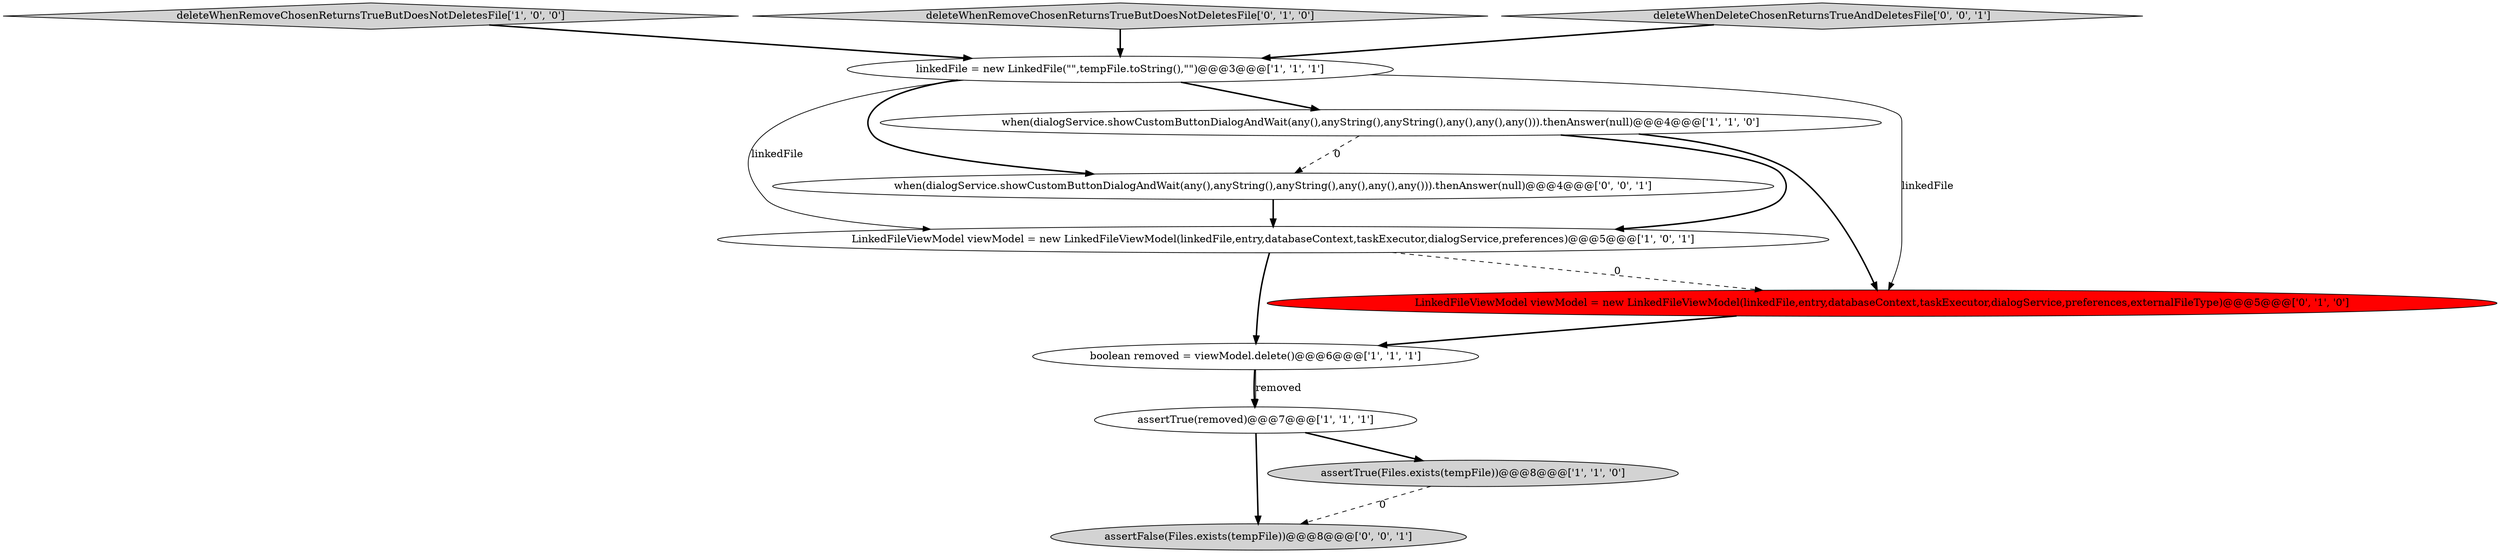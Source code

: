 digraph {
2 [style = filled, label = "deleteWhenRemoveChosenReturnsTrueButDoesNotDeletesFile['1', '0', '0']", fillcolor = lightgray, shape = diamond image = "AAA0AAABBB1BBB"];
11 [style = filled, label = "when(dialogService.showCustomButtonDialogAndWait(any(),anyString(),anyString(),any(),any(),any())).thenAnswer(null)@@@4@@@['0', '0', '1']", fillcolor = white, shape = ellipse image = "AAA0AAABBB3BBB"];
6 [style = filled, label = "assertTrue(removed)@@@7@@@['1', '1', '1']", fillcolor = white, shape = ellipse image = "AAA0AAABBB1BBB"];
3 [style = filled, label = "assertTrue(Files.exists(tempFile))@@@8@@@['1', '1', '0']", fillcolor = lightgray, shape = ellipse image = "AAA0AAABBB1BBB"];
0 [style = filled, label = "LinkedFileViewModel viewModel = new LinkedFileViewModel(linkedFile,entry,databaseContext,taskExecutor,dialogService,preferences)@@@5@@@['1', '0', '1']", fillcolor = white, shape = ellipse image = "AAA0AAABBB1BBB"];
8 [style = filled, label = "deleteWhenRemoveChosenReturnsTrueButDoesNotDeletesFile['0', '1', '0']", fillcolor = lightgray, shape = diamond image = "AAA0AAABBB2BBB"];
10 [style = filled, label = "deleteWhenDeleteChosenReturnsTrueAndDeletesFile['0', '0', '1']", fillcolor = lightgray, shape = diamond image = "AAA0AAABBB3BBB"];
4 [style = filled, label = "linkedFile = new LinkedFile(\"\",tempFile.toString(),\"\")@@@3@@@['1', '1', '1']", fillcolor = white, shape = ellipse image = "AAA0AAABBB1BBB"];
9 [style = filled, label = "assertFalse(Files.exists(tempFile))@@@8@@@['0', '0', '1']", fillcolor = lightgray, shape = ellipse image = "AAA0AAABBB3BBB"];
1 [style = filled, label = "boolean removed = viewModel.delete()@@@6@@@['1', '1', '1']", fillcolor = white, shape = ellipse image = "AAA0AAABBB1BBB"];
5 [style = filled, label = "when(dialogService.showCustomButtonDialogAndWait(any(),anyString(),anyString(),any(),any(),any())).thenAnswer(null)@@@4@@@['1', '1', '0']", fillcolor = white, shape = ellipse image = "AAA0AAABBB1BBB"];
7 [style = filled, label = "LinkedFileViewModel viewModel = new LinkedFileViewModel(linkedFile,entry,databaseContext,taskExecutor,dialogService,preferences,externalFileType)@@@5@@@['0', '1', '0']", fillcolor = red, shape = ellipse image = "AAA1AAABBB2BBB"];
6->3 [style = bold, label=""];
5->7 [style = bold, label=""];
11->0 [style = bold, label=""];
1->6 [style = bold, label=""];
7->1 [style = bold, label=""];
8->4 [style = bold, label=""];
4->0 [style = solid, label="linkedFile"];
6->9 [style = bold, label=""];
4->7 [style = solid, label="linkedFile"];
5->0 [style = bold, label=""];
4->11 [style = bold, label=""];
0->7 [style = dashed, label="0"];
1->6 [style = solid, label="removed"];
2->4 [style = bold, label=""];
4->5 [style = bold, label=""];
0->1 [style = bold, label=""];
5->11 [style = dashed, label="0"];
3->9 [style = dashed, label="0"];
10->4 [style = bold, label=""];
}
